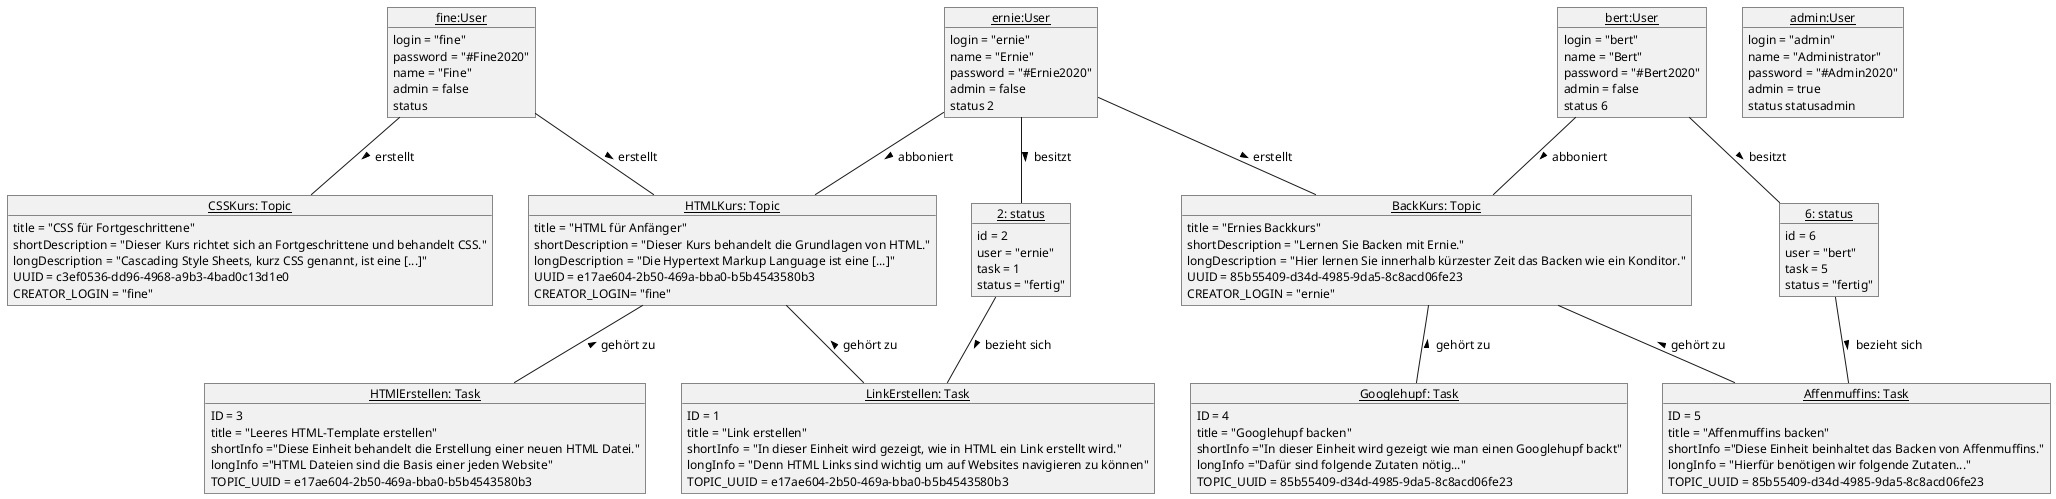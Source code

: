 @startuml

' Layout
skinparam classAttributeIconSize 0
skinparam monochrome true
skinparam shadowing false
skinparam DefaultFontName arial
skinparam DefaultFontSize 12
skinparam ClassFontStyle bold

'User
object "<u>fine:User</u>" as fine{
    login = "fine"
    password = "#Fine2020"
    name = "Fine"
    admin = false
    status
}
object "<u>ernie:User</u>" as ernie{
    login = "ernie"
    name = "Ernie"
    password = "#Ernie2020"
    admin = false
    status 2
}
object "<u>bert:User</u>" as bert{
    login = "bert"
    name = "Bert"
    password = "#Bert2020"
    admin = false
    status 6
}
object "<u>admin:User</u>" as admin{
    login = "admin"
    name = "Administrator"
    password = "#Admin2020"
    admin = true
    status statusadmin
}

'Topics
object "<u>HTMLKurs: Topic</u>" as HTMLKurs{
    title = "HTML für Anfänger"
    shortDescription = "Dieser Kurs behandelt die Grundlagen von HTML."
    longDescription = "Die Hypertext Markup Language ist eine [...]"
    UUID = e17ae604-2b50-469a-bba0-b5b4543580b3
    CREATOR_LOGIN= "fine"

}
object "<u>CSSKurs: Topic</u>" as CSSKurs{
    title = "CSS für Fortgeschrittene"
    shortDescription = "Dieser Kurs richtet sich an Fortgeschrittene und behandelt CSS."
    longDescription = "Cascading Style Sheets, kurz CSS genannt, ist eine [...]"
    UUID = c3ef0536-dd96-4968-a9b3-4bad0c13d1e0
    CREATOR_LOGIN = "fine"
}
object "<u>BackKurs: Topic</u>" as BackKurs{
    title = "Ernies Backkurs"
    shortDescription = "Lernen Sie Backen mit Ernie."
    longDescription = "Hier lernen Sie innerhalb kürzester Zeit das Backen wie ein Konditor."
    UUID = 85b55409-d34d-4985-9da5-8c8acd06fe23
    CREATOR_LOGIN = "ernie"
}

'Tasks
object "<u>LinkErstellen: Task</u>" as LinkErstellen {
    ID = 1
    title = "Link erstellen"
    shortInfo = "In dieser Einheit wird gezeigt, wie in HTML ein Link erstellt wird."
    longInfo = "Denn HTML Links sind wichtig um auf Websites navigieren zu können"
    TOPIC_UUID = e17ae604-2b50-469a-bba0-b5b4543580b3
}
object "<u>HTMlErstellen: Task</u>" as HTMlErstellen {
    ID = 3
    title = "Leeres HTML-Template erstellen"
    shortInfo ="Diese Einheit behandelt die Erstellung einer neuen HTML Datei."
    longInfo ="HTML Dateien sind die Basis einer jeden Website"
    TOPIC_UUID = e17ae604-2b50-469a-bba0-b5b4543580b3
}
object "<u>Googlehupf: Task</u>" as Googlehupf {
    ID = 4
    title = "Googlehupf backen"
    shortInfo ="In dieser Einheit wird gezeigt wie man einen Googlehupf backt"
    longInfo ="Dafür sind folgende Zutaten nötig..."
    TOPIC_UUID = 85b55409-d34d-4985-9da5-8c8acd06fe23
}
object "<u>Affenmuffins: Task</u>" as Affenmuffins {
    ID = 5
    title = "Affenmuffins backen"
    shortInfo ="Diese Einheit beinhaltet das Backen von Affenmuffins."
    longInfo = "Hierfür benötigen wir folgende Zutaten..."
    TOPIC_UUID = 85b55409-d34d-4985-9da5-8c8acd06fe23
}

'status
object "<u>2: status</u>" as 2{
	id = 2
	user = "ernie"
	task = 1
	status = "fertig"
}

object "<u>6: status</u>" as 6{
	id = 6
	user = "bert"
	task = 5
	status = "fertig"
}

'Assoziationen
fine -- HTMLKurs :> erstellt
fine -- CSSKurs :> erstellt
ernie -- BackKurs :> erstellt

ernie -- 2 :> besitzt
bert -- 6 :> besitzt

ernie -- HTMLKurs :> abboniert
bert -- BackKurs :> abboniert

HTMLKurs -- LinkErstellen :< gehört zu
HTMLKurs -- HTMlErstellen :< gehört zu

6 -- Affenmuffins :> bezieht sich
2 -- LinkErstellen :> bezieht sich

BackKurs -- Googlehupf :< gehört zu
BackKurs -- Affenmuffins :< gehört zu


@enduml